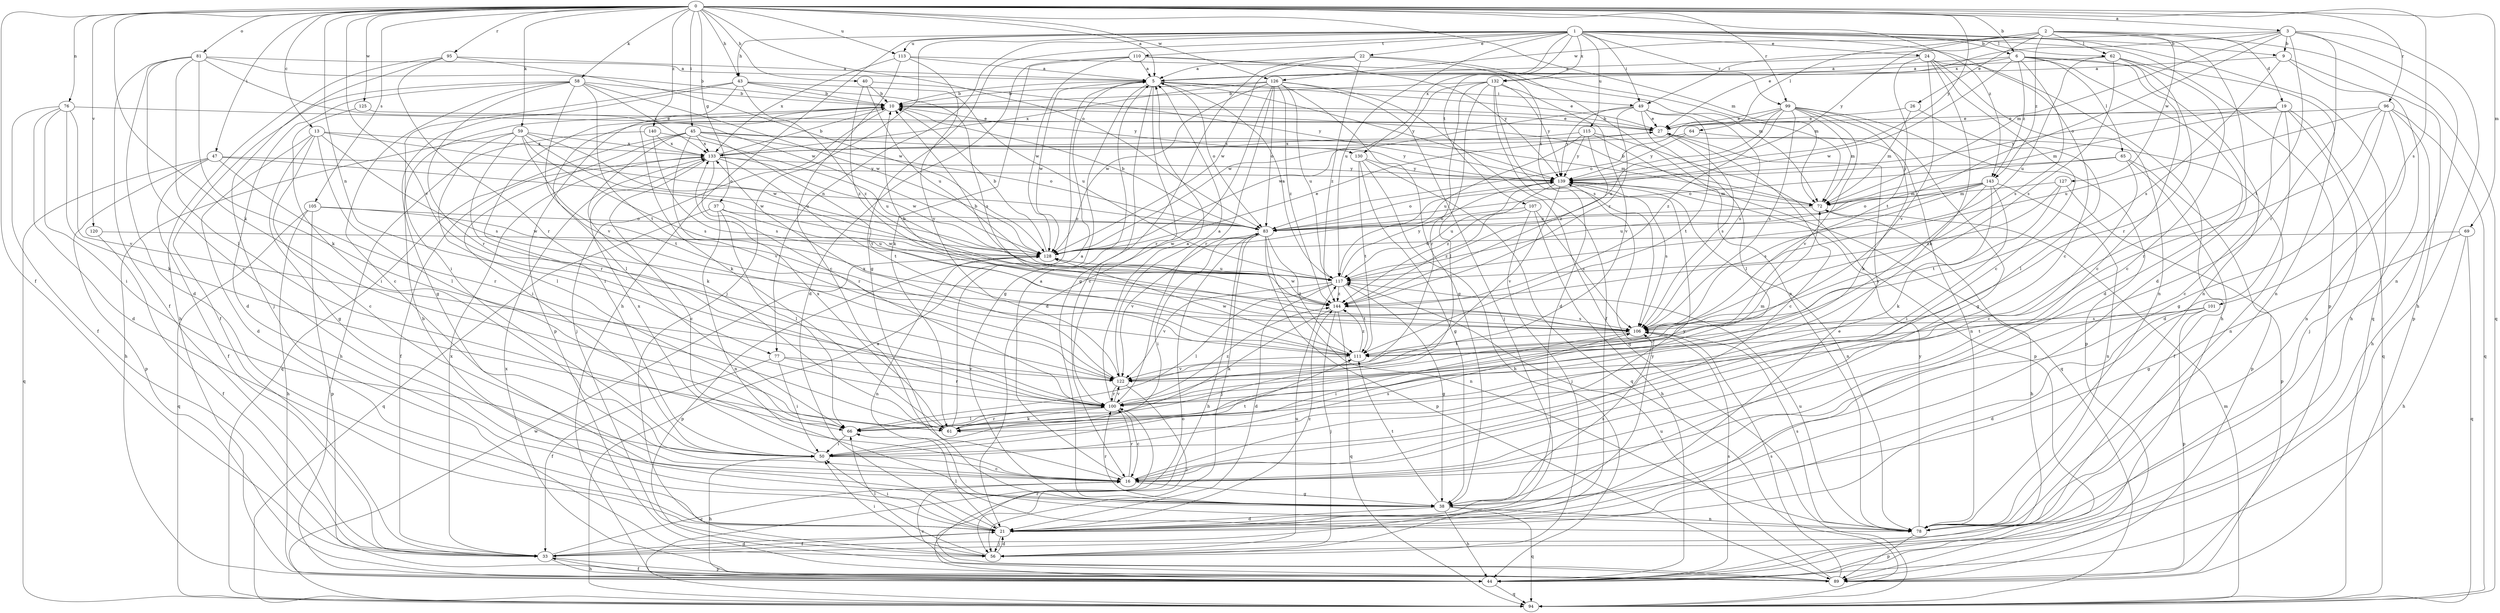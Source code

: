 strict digraph  {
0;
1;
2;
3;
5;
6;
9;
10;
13;
16;
19;
21;
22;
24;
26;
27;
33;
37;
38;
40;
43;
44;
45;
47;
49;
50;
56;
58;
59;
61;
62;
64;
65;
66;
69;
72;
76;
77;
78;
81;
83;
89;
94;
95;
96;
99;
100;
101;
105;
106;
107;
110;
111;
113;
115;
117;
120;
122;
125;
126;
127;
128;
130;
132;
133;
139;
140;
143;
144;
0 -> 3  [label=a];
0 -> 5  [label=a];
0 -> 6  [label=b];
0 -> 13  [label=c];
0 -> 33  [label=f];
0 -> 37  [label=g];
0 -> 40  [label=h];
0 -> 43  [label=h];
0 -> 45  [label=i];
0 -> 47  [label=i];
0 -> 58  [label=k];
0 -> 59  [label=k];
0 -> 61  [label=k];
0 -> 69  [label=m];
0 -> 72  [label=m];
0 -> 76  [label=n];
0 -> 77  [label=n];
0 -> 81  [label=o];
0 -> 83  [label=o];
0 -> 95  [label=r];
0 -> 96  [label=r];
0 -> 99  [label=r];
0 -> 101  [label=s];
0 -> 105  [label=s];
0 -> 113  [label=u];
0 -> 120  [label=v];
0 -> 122  [label=v];
0 -> 125  [label=w];
0 -> 126  [label=w];
0 -> 139  [label=y];
0 -> 140  [label=z];
0 -> 143  [label=z];
1 -> 6  [label=b];
1 -> 9  [label=b];
1 -> 16  [label=c];
1 -> 22  [label=e];
1 -> 24  [label=e];
1 -> 38  [label=g];
1 -> 43  [label=h];
1 -> 44  [label=h];
1 -> 49  [label=i];
1 -> 56  [label=j];
1 -> 62  [label=l];
1 -> 77  [label=n];
1 -> 89  [label=p];
1 -> 94  [label=q];
1 -> 99  [label=r];
1 -> 107  [label=t];
1 -> 110  [label=t];
1 -> 113  [label=u];
1 -> 115  [label=u];
1 -> 117  [label=u];
1 -> 130  [label=x];
1 -> 132  [label=x];
2 -> 19  [label=d];
2 -> 21  [label=d];
2 -> 26  [label=e];
2 -> 62  [label=l];
2 -> 64  [label=l];
2 -> 94  [label=q];
2 -> 126  [label=w];
2 -> 127  [label=w];
2 -> 139  [label=y];
2 -> 143  [label=z];
3 -> 9  [label=b];
3 -> 27  [label=e];
3 -> 44  [label=h];
3 -> 49  [label=i];
3 -> 72  [label=m];
3 -> 78  [label=n];
3 -> 83  [label=o];
3 -> 100  [label=r];
3 -> 111  [label=t];
5 -> 10  [label=b];
5 -> 16  [label=c];
5 -> 27  [label=e];
5 -> 38  [label=g];
5 -> 49  [label=i];
5 -> 83  [label=o];
5 -> 100  [label=r];
5 -> 128  [label=w];
5 -> 139  [label=y];
6 -> 5  [label=a];
6 -> 16  [label=c];
6 -> 21  [label=d];
6 -> 65  [label=l];
6 -> 78  [label=n];
6 -> 106  [label=s];
6 -> 128  [label=w];
6 -> 132  [label=x];
6 -> 143  [label=z];
9 -> 5  [label=a];
9 -> 44  [label=h];
9 -> 89  [label=p];
9 -> 106  [label=s];
10 -> 27  [label=e];
10 -> 50  [label=i];
10 -> 56  [label=j];
10 -> 61  [label=k];
10 -> 66  [label=l];
10 -> 130  [label=y];
13 -> 16  [label=c];
13 -> 21  [label=d];
13 -> 38  [label=g];
13 -> 66  [label=l];
13 -> 83  [label=o];
13 -> 106  [label=s];
13 -> 133  [label=x];
16 -> 5  [label=a];
16 -> 38  [label=g];
16 -> 100  [label=r];
16 -> 139  [label=y];
19 -> 16  [label=c];
19 -> 21  [label=d];
19 -> 27  [label=e];
19 -> 56  [label=j];
19 -> 72  [label=m];
19 -> 94  [label=q];
19 -> 139  [label=y];
21 -> 10  [label=b];
21 -> 27  [label=e];
21 -> 33  [label=f];
21 -> 50  [label=i];
21 -> 56  [label=j];
21 -> 66  [label=l];
21 -> 139  [label=y];
21 -> 144  [label=z];
22 -> 5  [label=a];
22 -> 38  [label=g];
22 -> 78  [label=n];
22 -> 106  [label=s];
22 -> 128  [label=w];
22 -> 144  [label=z];
24 -> 5  [label=a];
24 -> 16  [label=c];
24 -> 44  [label=h];
24 -> 61  [label=k];
24 -> 78  [label=n];
24 -> 111  [label=t];
24 -> 122  [label=v];
26 -> 27  [label=e];
26 -> 66  [label=l];
26 -> 72  [label=m];
27 -> 10  [label=b];
27 -> 16  [label=c];
27 -> 78  [label=n];
27 -> 106  [label=s];
27 -> 133  [label=x];
33 -> 16  [label=c];
33 -> 21  [label=d];
33 -> 44  [label=h];
33 -> 89  [label=p];
33 -> 133  [label=x];
37 -> 66  [label=l];
37 -> 78  [label=n];
37 -> 83  [label=o];
37 -> 94  [label=q];
37 -> 117  [label=u];
38 -> 21  [label=d];
38 -> 44  [label=h];
38 -> 78  [label=n];
38 -> 94  [label=q];
38 -> 100  [label=r];
38 -> 106  [label=s];
38 -> 111  [label=t];
40 -> 10  [label=b];
40 -> 117  [label=u];
40 -> 139  [label=y];
40 -> 144  [label=z];
43 -> 10  [label=b];
43 -> 38  [label=g];
43 -> 50  [label=i];
43 -> 89  [label=p];
43 -> 106  [label=s];
43 -> 117  [label=u];
43 -> 144  [label=z];
44 -> 33  [label=f];
44 -> 94  [label=q];
44 -> 106  [label=s];
45 -> 50  [label=i];
45 -> 61  [label=k];
45 -> 72  [label=m];
45 -> 83  [label=o];
45 -> 94  [label=q];
45 -> 111  [label=t];
45 -> 122  [label=v];
45 -> 133  [label=x];
45 -> 139  [label=y];
47 -> 33  [label=f];
47 -> 89  [label=p];
47 -> 94  [label=q];
47 -> 100  [label=r];
47 -> 128  [label=w];
47 -> 139  [label=y];
49 -> 27  [label=e];
49 -> 66  [label=l];
49 -> 106  [label=s];
49 -> 111  [label=t];
49 -> 128  [label=w];
49 -> 139  [label=y];
49 -> 144  [label=z];
50 -> 16  [label=c];
50 -> 44  [label=h];
50 -> 106  [label=s];
50 -> 111  [label=t];
50 -> 133  [label=x];
56 -> 21  [label=d];
56 -> 50  [label=i];
56 -> 66  [label=l];
56 -> 117  [label=u];
58 -> 10  [label=b];
58 -> 16  [label=c];
58 -> 21  [label=d];
58 -> 33  [label=f];
58 -> 100  [label=r];
58 -> 111  [label=t];
58 -> 122  [label=v];
58 -> 128  [label=w];
58 -> 133  [label=x];
59 -> 44  [label=h];
59 -> 66  [label=l];
59 -> 100  [label=r];
59 -> 106  [label=s];
59 -> 111  [label=t];
59 -> 117  [label=u];
59 -> 128  [label=w];
59 -> 133  [label=x];
61 -> 5  [label=a];
61 -> 100  [label=r];
61 -> 133  [label=x];
62 -> 5  [label=a];
62 -> 16  [label=c];
62 -> 78  [label=n];
62 -> 100  [label=r];
62 -> 106  [label=s];
62 -> 117  [label=u];
64 -> 78  [label=n];
64 -> 133  [label=x];
64 -> 139  [label=y];
65 -> 16  [label=c];
65 -> 33  [label=f];
65 -> 83  [label=o];
65 -> 89  [label=p];
65 -> 139  [label=y];
66 -> 50  [label=i];
69 -> 38  [label=g];
69 -> 44  [label=h];
69 -> 94  [label=q];
69 -> 128  [label=w];
72 -> 10  [label=b];
72 -> 44  [label=h];
72 -> 83  [label=o];
76 -> 21  [label=d];
76 -> 27  [label=e];
76 -> 33  [label=f];
76 -> 50  [label=i];
76 -> 61  [label=k];
76 -> 122  [label=v];
77 -> 33  [label=f];
77 -> 50  [label=i];
77 -> 100  [label=r];
77 -> 122  [label=v];
78 -> 89  [label=p];
78 -> 106  [label=s];
78 -> 117  [label=u];
78 -> 139  [label=y];
81 -> 5  [label=a];
81 -> 10  [label=b];
81 -> 16  [label=c];
81 -> 21  [label=d];
81 -> 33  [label=f];
81 -> 61  [label=k];
81 -> 66  [label=l];
81 -> 128  [label=w];
83 -> 10  [label=b];
83 -> 44  [label=h];
83 -> 50  [label=i];
83 -> 56  [label=j];
83 -> 78  [label=n];
83 -> 89  [label=p];
83 -> 111  [label=t];
83 -> 122  [label=v];
83 -> 128  [label=w];
89 -> 16  [label=c];
89 -> 100  [label=r];
89 -> 106  [label=s];
89 -> 117  [label=u];
89 -> 133  [label=x];
94 -> 5  [label=a];
94 -> 72  [label=m];
94 -> 83  [label=o];
94 -> 128  [label=w];
95 -> 5  [label=a];
95 -> 44  [label=h];
95 -> 56  [label=j];
95 -> 100  [label=r];
95 -> 128  [label=w];
96 -> 27  [label=e];
96 -> 38  [label=g];
96 -> 44  [label=h];
96 -> 78  [label=n];
96 -> 94  [label=q];
96 -> 100  [label=r];
96 -> 117  [label=u];
99 -> 27  [label=e];
99 -> 38  [label=g];
99 -> 61  [label=k];
99 -> 72  [label=m];
99 -> 83  [label=o];
99 -> 89  [label=p];
99 -> 106  [label=s];
99 -> 117  [label=u];
99 -> 122  [label=v];
99 -> 144  [label=z];
100 -> 5  [label=a];
100 -> 16  [label=c];
100 -> 61  [label=k];
100 -> 66  [label=l];
100 -> 72  [label=m];
100 -> 122  [label=v];
100 -> 144  [label=z];
101 -> 21  [label=d];
101 -> 89  [label=p];
101 -> 106  [label=s];
101 -> 111  [label=t];
105 -> 44  [label=h];
105 -> 83  [label=o];
105 -> 89  [label=p];
105 -> 94  [label=q];
105 -> 128  [label=w];
106 -> 10  [label=b];
106 -> 50  [label=i];
106 -> 111  [label=t];
107 -> 44  [label=h];
107 -> 56  [label=j];
107 -> 83  [label=o];
107 -> 106  [label=s];
107 -> 144  [label=z];
110 -> 5  [label=a];
110 -> 21  [label=d];
110 -> 61  [label=k];
110 -> 72  [label=m];
110 -> 128  [label=w];
110 -> 139  [label=y];
111 -> 122  [label=v];
111 -> 128  [label=w];
111 -> 144  [label=z];
113 -> 5  [label=a];
113 -> 16  [label=c];
113 -> 72  [label=m];
113 -> 122  [label=v];
113 -> 133  [label=x];
115 -> 89  [label=p];
115 -> 94  [label=q];
115 -> 117  [label=u];
115 -> 133  [label=x];
115 -> 139  [label=y];
115 -> 144  [label=z];
117 -> 5  [label=a];
117 -> 21  [label=d];
117 -> 38  [label=g];
117 -> 66  [label=l];
117 -> 111  [label=t];
117 -> 122  [label=v];
117 -> 139  [label=y];
117 -> 144  [label=z];
120 -> 33  [label=f];
120 -> 128  [label=w];
122 -> 5  [label=a];
122 -> 56  [label=j];
122 -> 100  [label=r];
122 -> 133  [label=x];
125 -> 27  [label=e];
125 -> 50  [label=i];
126 -> 10  [label=b];
126 -> 21  [label=d];
126 -> 38  [label=g];
126 -> 56  [label=j];
126 -> 83  [label=o];
126 -> 94  [label=q];
126 -> 100  [label=r];
126 -> 117  [label=u];
126 -> 128  [label=w];
126 -> 133  [label=x];
126 -> 144  [label=z];
127 -> 72  [label=m];
127 -> 89  [label=p];
127 -> 111  [label=t];
127 -> 144  [label=z];
128 -> 10  [label=b];
128 -> 27  [label=e];
128 -> 78  [label=n];
128 -> 89  [label=p];
128 -> 117  [label=u];
130 -> 38  [label=g];
130 -> 44  [label=h];
130 -> 94  [label=q];
130 -> 111  [label=t];
130 -> 139  [label=y];
132 -> 10  [label=b];
132 -> 21  [label=d];
132 -> 33  [label=f];
132 -> 66  [label=l];
132 -> 100  [label=r];
132 -> 122  [label=v];
132 -> 128  [label=w];
132 -> 139  [label=y];
133 -> 10  [label=b];
133 -> 16  [label=c];
133 -> 33  [label=f];
133 -> 100  [label=r];
133 -> 111  [label=t];
133 -> 128  [label=w];
133 -> 139  [label=y];
139 -> 72  [label=m];
139 -> 78  [label=n];
139 -> 83  [label=o];
139 -> 106  [label=s];
139 -> 117  [label=u];
139 -> 122  [label=v];
139 -> 144  [label=z];
140 -> 44  [label=h];
140 -> 106  [label=s];
140 -> 117  [label=u];
140 -> 133  [label=x];
143 -> 50  [label=i];
143 -> 61  [label=k];
143 -> 72  [label=m];
143 -> 78  [label=n];
143 -> 83  [label=o];
143 -> 106  [label=s];
143 -> 117  [label=u];
143 -> 122  [label=v];
144 -> 10  [label=b];
144 -> 56  [label=j];
144 -> 61  [label=k];
144 -> 94  [label=q];
144 -> 106  [label=s];
144 -> 128  [label=w];
}
